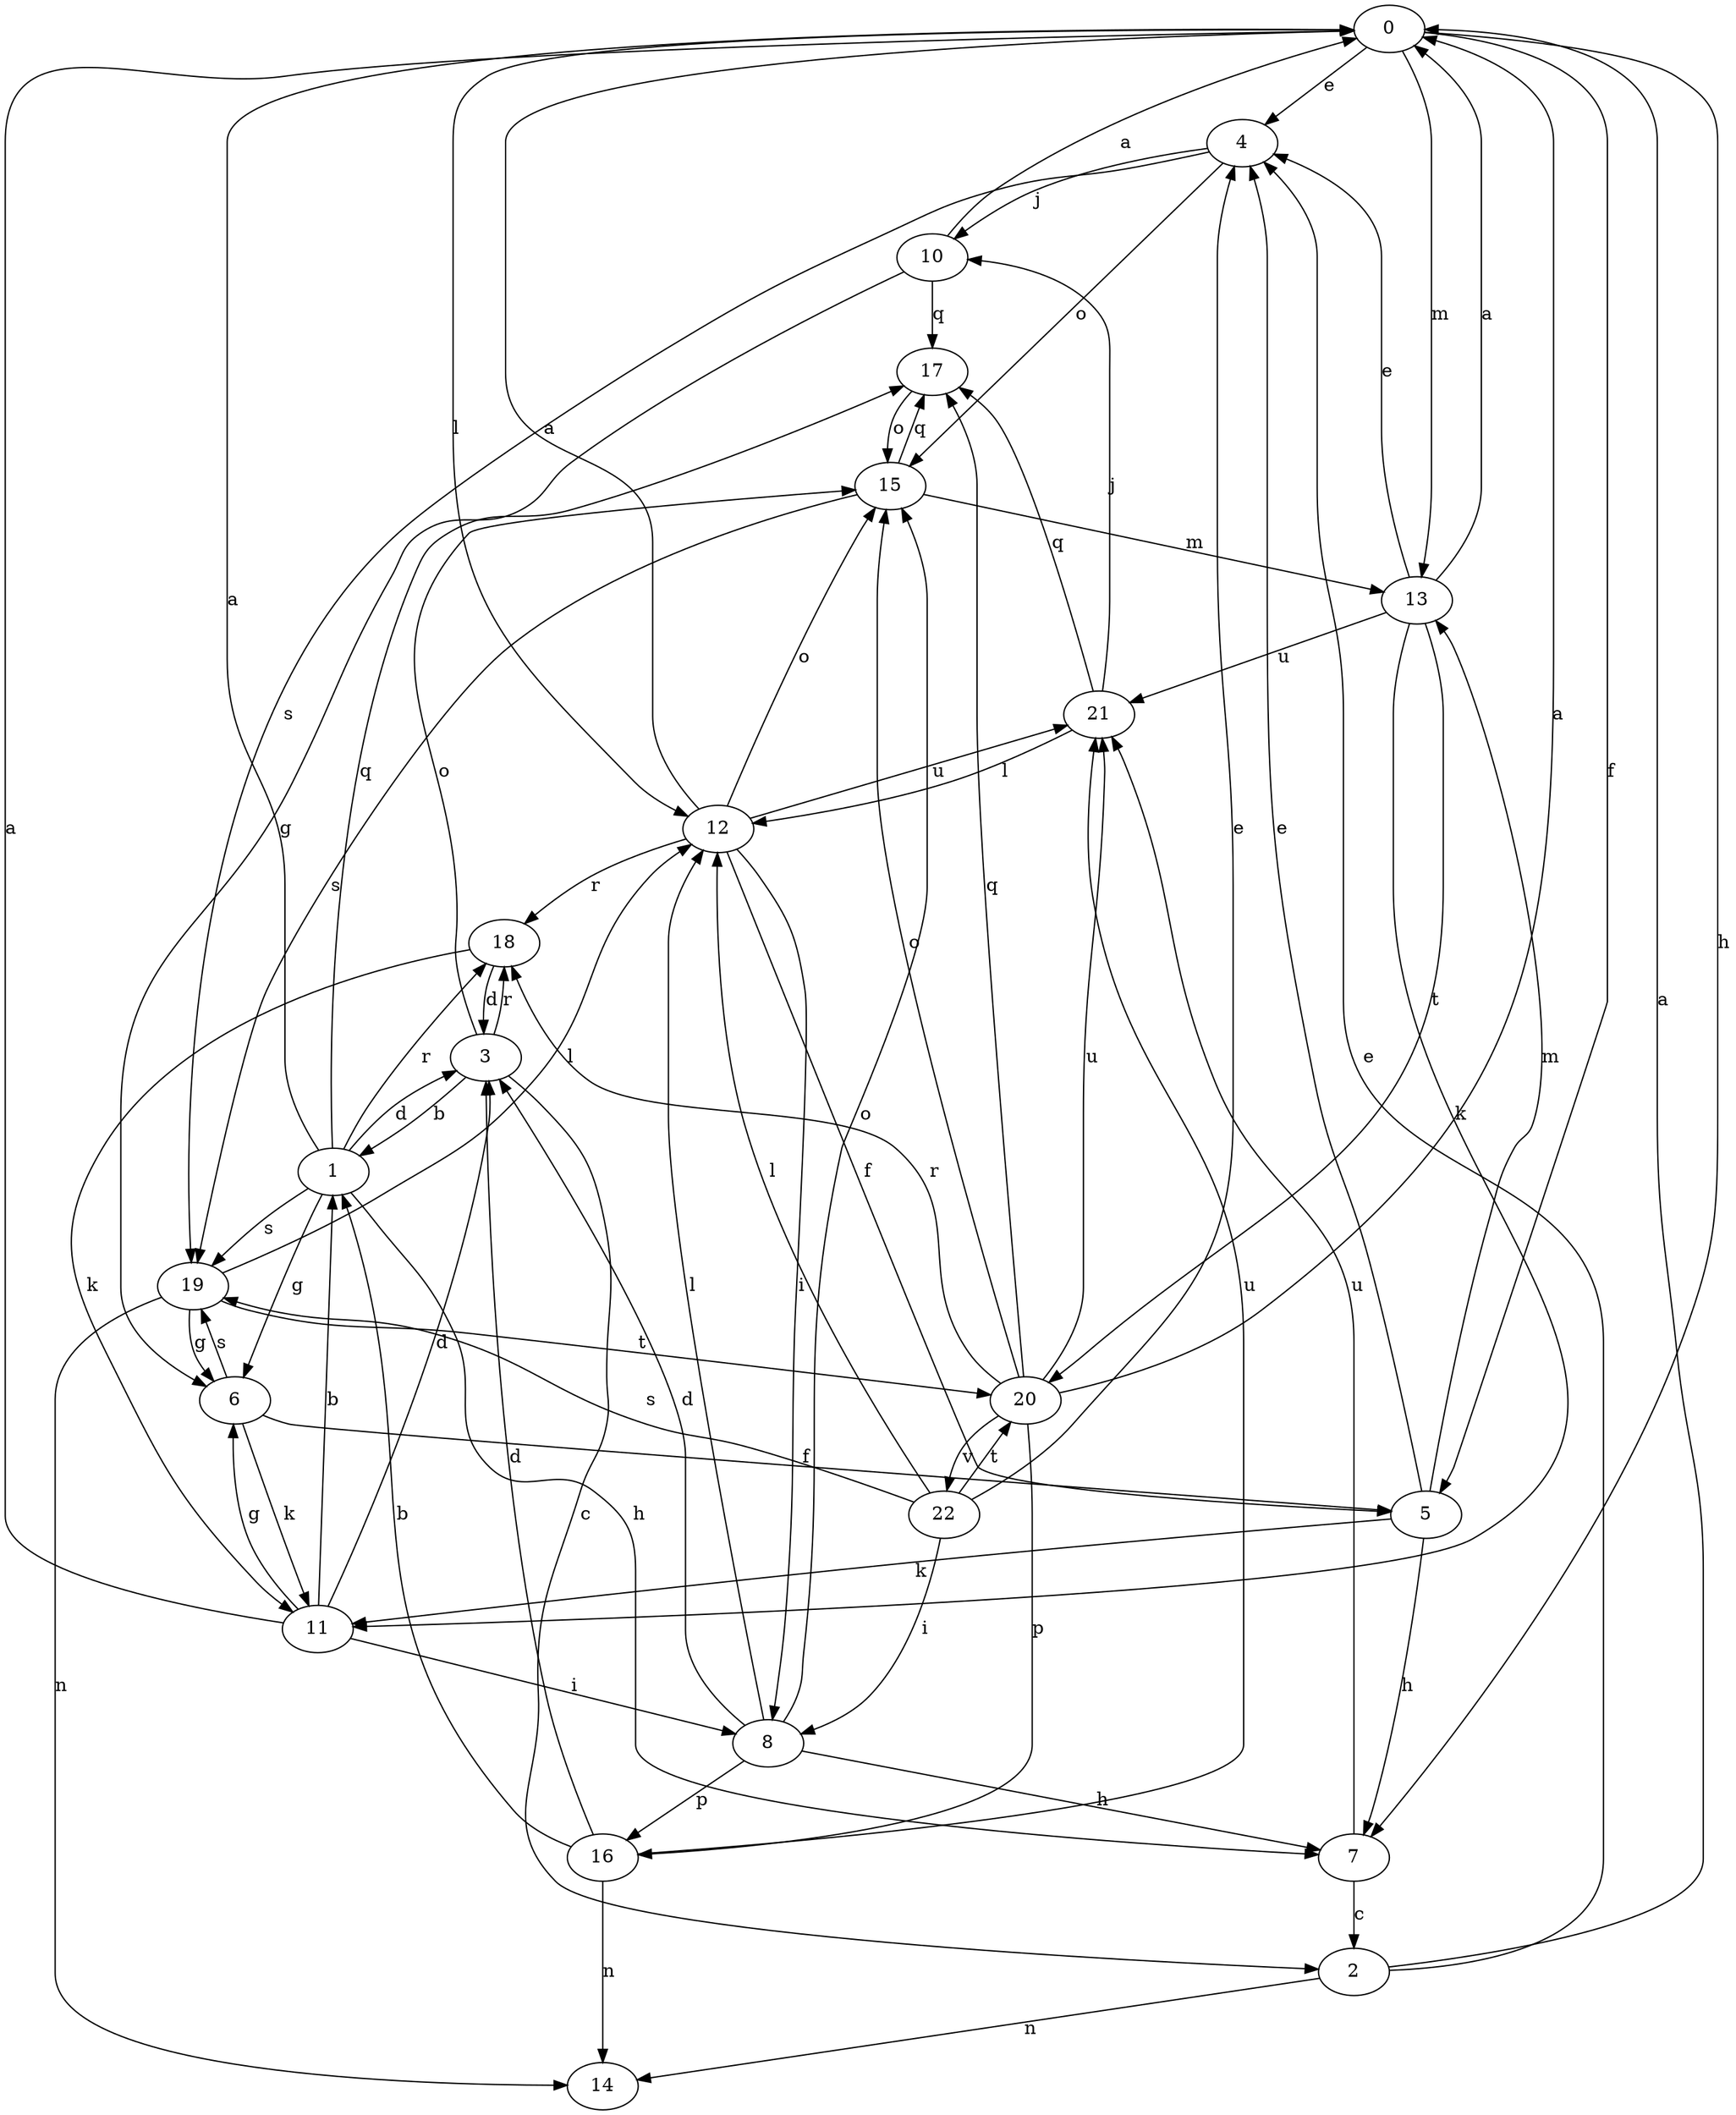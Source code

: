 strict digraph  {
0;
1;
2;
3;
4;
5;
6;
7;
8;
10;
11;
12;
13;
14;
15;
16;
17;
18;
19;
20;
21;
22;
0 -> 4  [label=e];
0 -> 5  [label=f];
0 -> 7  [label=h];
0 -> 12  [label=l];
0 -> 13  [label=m];
1 -> 0  [label=a];
1 -> 3  [label=d];
1 -> 6  [label=g];
1 -> 7  [label=h];
1 -> 17  [label=q];
1 -> 18  [label=r];
1 -> 19  [label=s];
2 -> 0  [label=a];
2 -> 4  [label=e];
2 -> 14  [label=n];
3 -> 1  [label=b];
3 -> 2  [label=c];
3 -> 15  [label=o];
3 -> 18  [label=r];
4 -> 10  [label=j];
4 -> 15  [label=o];
4 -> 19  [label=s];
5 -> 4  [label=e];
5 -> 7  [label=h];
5 -> 11  [label=k];
5 -> 13  [label=m];
6 -> 5  [label=f];
6 -> 11  [label=k];
6 -> 19  [label=s];
7 -> 2  [label=c];
7 -> 21  [label=u];
8 -> 3  [label=d];
8 -> 7  [label=h];
8 -> 12  [label=l];
8 -> 15  [label=o];
8 -> 16  [label=p];
10 -> 0  [label=a];
10 -> 6  [label=g];
10 -> 17  [label=q];
11 -> 0  [label=a];
11 -> 1  [label=b];
11 -> 3  [label=d];
11 -> 6  [label=g];
11 -> 8  [label=i];
12 -> 0  [label=a];
12 -> 5  [label=f];
12 -> 8  [label=i];
12 -> 15  [label=o];
12 -> 18  [label=r];
12 -> 21  [label=u];
13 -> 0  [label=a];
13 -> 4  [label=e];
13 -> 11  [label=k];
13 -> 20  [label=t];
13 -> 21  [label=u];
15 -> 13  [label=m];
15 -> 17  [label=q];
15 -> 19  [label=s];
16 -> 1  [label=b];
16 -> 3  [label=d];
16 -> 14  [label=n];
16 -> 21  [label=u];
17 -> 15  [label=o];
18 -> 3  [label=d];
18 -> 11  [label=k];
19 -> 6  [label=g];
19 -> 12  [label=l];
19 -> 14  [label=n];
19 -> 20  [label=t];
20 -> 0  [label=a];
20 -> 15  [label=o];
20 -> 16  [label=p];
20 -> 17  [label=q];
20 -> 18  [label=r];
20 -> 21  [label=u];
20 -> 22  [label=v];
21 -> 10  [label=j];
21 -> 12  [label=l];
21 -> 17  [label=q];
22 -> 4  [label=e];
22 -> 8  [label=i];
22 -> 12  [label=l];
22 -> 19  [label=s];
22 -> 20  [label=t];
}

